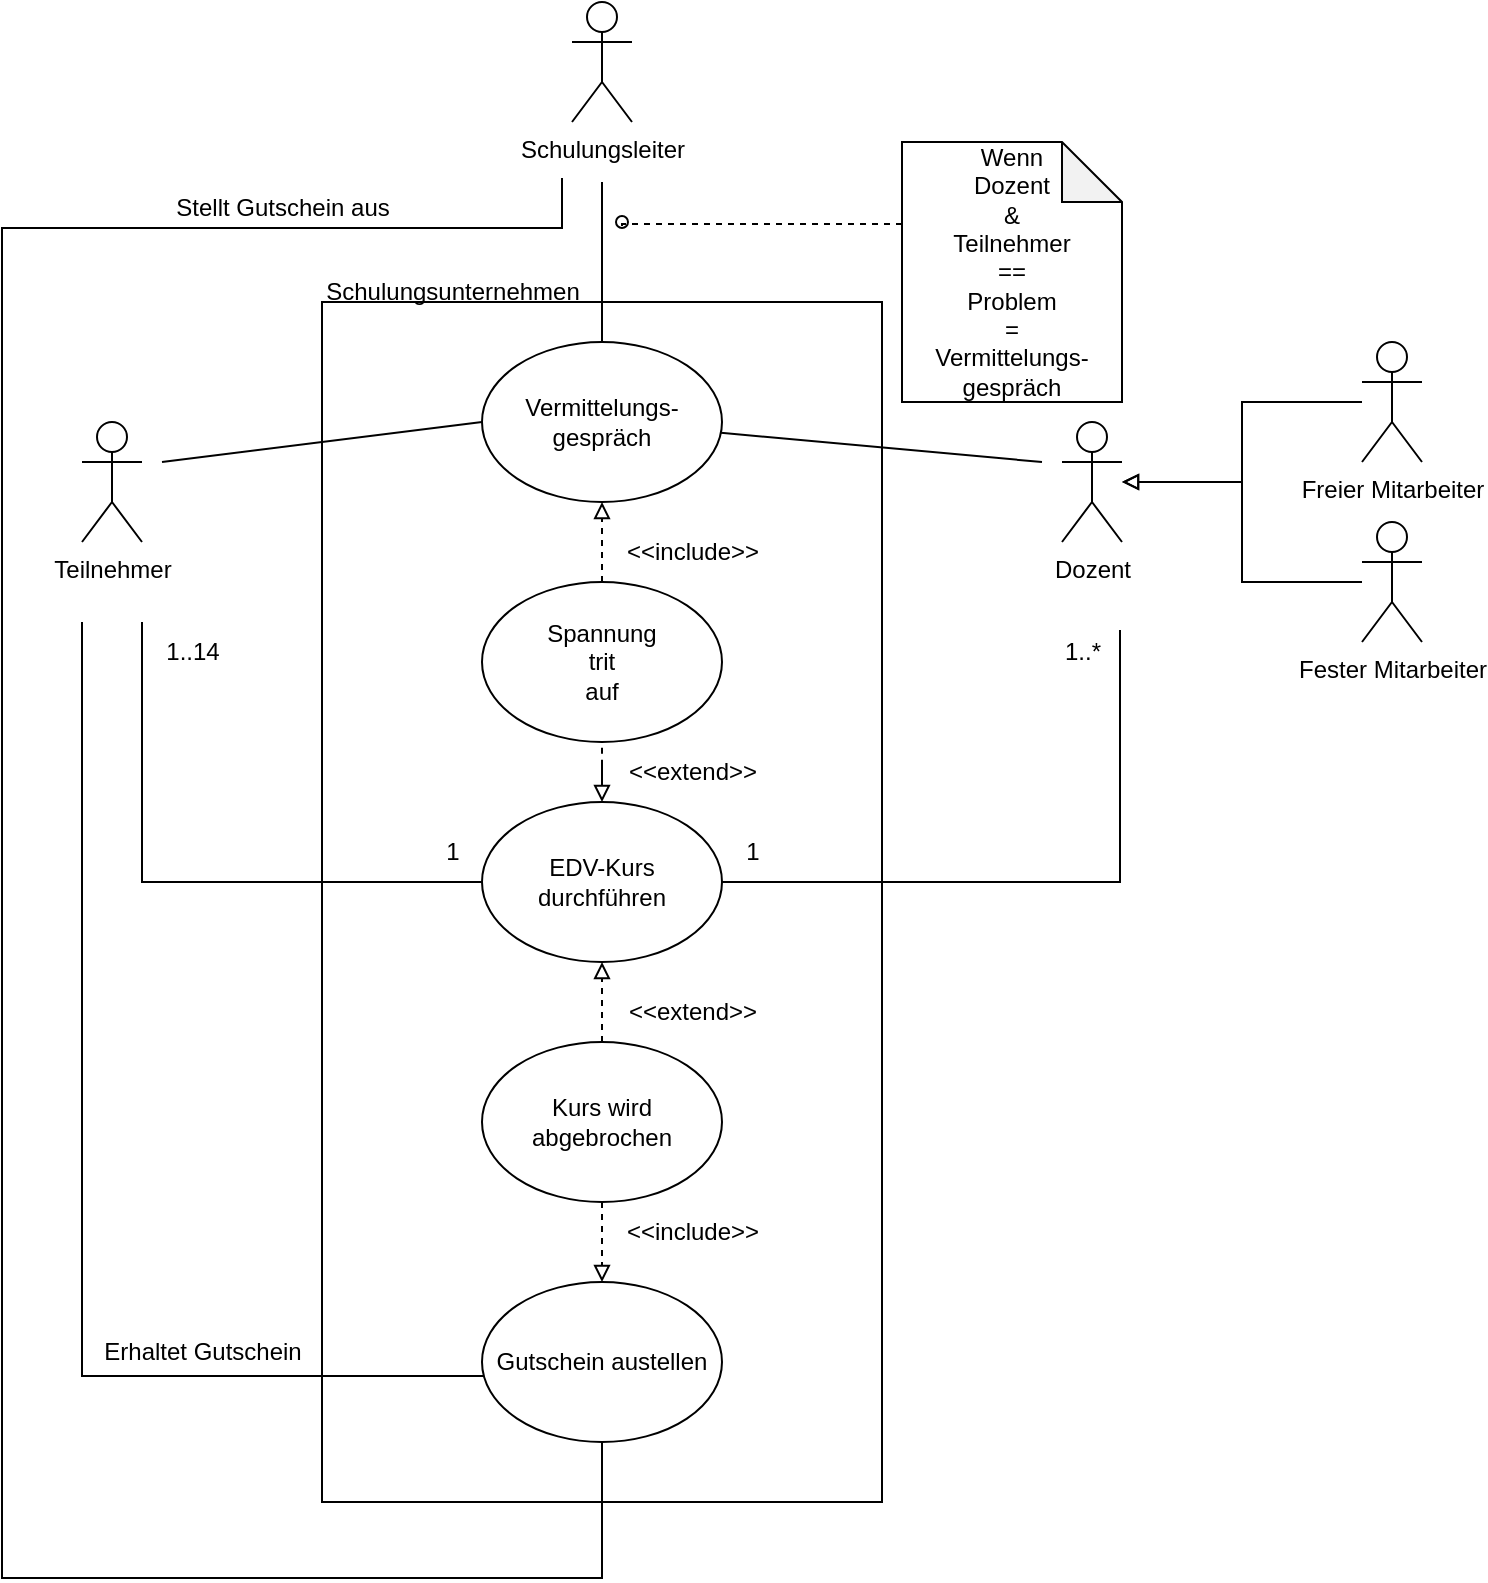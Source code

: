 <mxfile version="26.2.2">
  <diagram name="Seite-1" id="tFvE6uWdXmGtE_vvec56">
    <mxGraphModel dx="1428" dy="841" grid="1" gridSize="10" guides="1" tooltips="1" connect="1" arrows="1" fold="1" page="1" pageScale="1" pageWidth="827" pageHeight="1169" math="0" shadow="0">
      <root>
        <mxCell id="0" />
        <mxCell id="1" parent="0" />
        <mxCell id="Bf_O7aMc9Swu7spx9I1D-1" value="" style="rounded=0;whiteSpace=wrap;html=1;" parent="1" vertex="1">
          <mxGeometry x="200" y="160" width="280" height="600" as="geometry" />
        </mxCell>
        <mxCell id="Bf_O7aMc9Swu7spx9I1D-2" value="Schulungsunternehmen" style="text;html=1;align=center;verticalAlign=middle;resizable=0;points=[];autosize=1;strokeColor=none;fillColor=none;" parent="1" vertex="1">
          <mxGeometry x="190" y="140" width="150" height="30" as="geometry" />
        </mxCell>
        <mxCell id="x_43OS3zkEj_-1r4inC5-7" style="edgeStyle=orthogonalEdgeStyle;rounded=0;orthogonalLoop=1;jettySize=auto;html=1;entryX=0.5;entryY=1;entryDx=0;entryDy=0;dashed=1;endArrow=none;startFill=0;endFill=0;startArrow=block;" edge="1" parent="1" source="Bf_O7aMc9Swu7spx9I1D-3" target="x_43OS3zkEj_-1r4inC5-6">
          <mxGeometry relative="1" as="geometry" />
        </mxCell>
        <mxCell id="Bf_O7aMc9Swu7spx9I1D-3" value="EDV-Kurs&lt;div&gt;durchführen&lt;/div&gt;" style="ellipse;whiteSpace=wrap;html=1;" parent="1" vertex="1">
          <mxGeometry x="280" y="410" width="120" height="80" as="geometry" />
        </mxCell>
        <mxCell id="Bf_O7aMc9Swu7spx9I1D-4" value="1..14" style="text;html=1;align=center;verticalAlign=middle;resizable=0;points=[];autosize=1;strokeColor=none;fillColor=none;" parent="1" vertex="1">
          <mxGeometry x="110" y="320" width="50" height="30" as="geometry" />
        </mxCell>
        <mxCell id="Bf_O7aMc9Swu7spx9I1D-9" style="edgeStyle=orthogonalEdgeStyle;rounded=0;orthogonalLoop=1;jettySize=auto;html=1;entryX=0;entryY=0.5;entryDx=0;entryDy=0;endArrow=none;startFill=0;" parent="1" target="Bf_O7aMc9Swu7spx9I1D-3" edge="1">
          <mxGeometry relative="1" as="geometry">
            <mxPoint x="110" y="320" as="sourcePoint" />
            <Array as="points">
              <mxPoint x="110" y="450" />
            </Array>
          </mxGeometry>
        </mxCell>
        <mxCell id="Bf_O7aMc9Swu7spx9I1D-15" style="rounded=0;orthogonalLoop=1;jettySize=auto;html=1;endArrow=none;startFill=0;startArrow=none;entryX=0;entryY=0.5;entryDx=0;entryDy=0;" parent="1" target="Bf_O7aMc9Swu7spx9I1D-8" edge="1">
          <mxGeometry relative="1" as="geometry">
            <mxPoint x="120" y="240" as="sourcePoint" />
            <mxPoint x="320" y="100" as="targetPoint" />
          </mxGeometry>
        </mxCell>
        <mxCell id="Bf_O7aMc9Swu7spx9I1D-5" value="Teilnehmer" style="shape=umlActor;verticalLabelPosition=bottom;verticalAlign=top;html=1;outlineConnect=0;" parent="1" vertex="1">
          <mxGeometry x="80" y="220" width="30" height="60" as="geometry" />
        </mxCell>
        <mxCell id="Bf_O7aMc9Swu7spx9I1D-11" style="edgeStyle=orthogonalEdgeStyle;rounded=0;orthogonalLoop=1;jettySize=auto;html=1;entryX=1;entryY=0.5;entryDx=0;entryDy=0;endArrow=none;startFill=0;" parent="1" target="Bf_O7aMc9Swu7spx9I1D-3" edge="1">
          <mxGeometry relative="1" as="geometry">
            <mxPoint x="535" y="540" as="targetPoint" />
            <mxPoint x="599" y="324" as="sourcePoint" />
            <Array as="points">
              <mxPoint x="599" y="450" />
            </Array>
          </mxGeometry>
        </mxCell>
        <mxCell id="Bf_O7aMc9Swu7spx9I1D-16" style="rounded=0;orthogonalLoop=1;jettySize=auto;html=1;endArrow=none;startFill=0;endFill=0;startArrow=none;" parent="1" target="Bf_O7aMc9Swu7spx9I1D-8" edge="1">
          <mxGeometry relative="1" as="geometry">
            <mxPoint x="560" y="240" as="sourcePoint" />
            <mxPoint x="360" y="100" as="targetPoint" />
          </mxGeometry>
        </mxCell>
        <mxCell id="Bf_O7aMc9Swu7spx9I1D-6" value="Dozent" style="shape=umlActor;verticalLabelPosition=bottom;verticalAlign=top;html=1;outlineConnect=0;" parent="1" vertex="1">
          <mxGeometry x="570" y="220" width="30" height="60" as="geometry" />
        </mxCell>
        <mxCell id="x_43OS3zkEj_-1r4inC5-17" style="edgeStyle=orthogonalEdgeStyle;rounded=0;orthogonalLoop=1;jettySize=auto;html=1;endArrow=none;startFill=0;" edge="1" parent="1">
          <mxGeometry relative="1" as="geometry">
            <mxPoint x="340" y="728" as="targetPoint" />
            <mxPoint x="320" y="100" as="sourcePoint" />
            <Array as="points">
              <mxPoint x="320" y="98" />
              <mxPoint x="320" y="123" />
              <mxPoint x="40" y="123" />
              <mxPoint x="40" y="798" />
              <mxPoint x="340" y="798" />
            </Array>
          </mxGeometry>
        </mxCell>
        <mxCell id="Bf_O7aMc9Swu7spx9I1D-7" value="Schulungsleiter" style="shape=umlActor;verticalLabelPosition=bottom;verticalAlign=top;html=1;outlineConnect=0;" parent="1" vertex="1">
          <mxGeometry x="325" y="10" width="30" height="60" as="geometry" />
        </mxCell>
        <mxCell id="Bf_O7aMc9Swu7spx9I1D-17" style="edgeStyle=orthogonalEdgeStyle;rounded=0;orthogonalLoop=1;jettySize=auto;html=1;endArrow=none;startFill=0;endFill=0;startArrow=none;" parent="1" source="Bf_O7aMc9Swu7spx9I1D-8" edge="1">
          <mxGeometry relative="1" as="geometry">
            <mxPoint x="340" y="100" as="targetPoint" />
          </mxGeometry>
        </mxCell>
        <mxCell id="Bf_O7aMc9Swu7spx9I1D-8" value="Vermittelungs-&lt;div&gt;gespräch&lt;/div&gt;" style="ellipse;whiteSpace=wrap;html=1;" parent="1" vertex="1">
          <mxGeometry x="280" y="180" width="120" height="80" as="geometry" />
        </mxCell>
        <mxCell id="Bf_O7aMc9Swu7spx9I1D-10" value="1" style="text;html=1;align=center;verticalAlign=middle;resizable=0;points=[];autosize=1;strokeColor=none;fillColor=none;" parent="1" vertex="1">
          <mxGeometry x="250" y="420" width="30" height="30" as="geometry" />
        </mxCell>
        <mxCell id="Bf_O7aMc9Swu7spx9I1D-12" value="1" style="text;html=1;align=center;verticalAlign=middle;resizable=0;points=[];autosize=1;strokeColor=none;fillColor=none;" parent="1" vertex="1">
          <mxGeometry x="400" y="420" width="30" height="30" as="geometry" />
        </mxCell>
        <mxCell id="Bf_O7aMc9Swu7spx9I1D-13" value="1..*" style="text;html=1;align=center;verticalAlign=middle;resizable=0;points=[];autosize=1;strokeColor=none;fillColor=none;" parent="1" vertex="1">
          <mxGeometry x="560" y="320" width="40" height="30" as="geometry" />
        </mxCell>
        <mxCell id="Bf_O7aMc9Swu7spx9I1D-19" style="edgeStyle=orthogonalEdgeStyle;rounded=0;orthogonalLoop=1;jettySize=auto;html=1;endArrow=block;startFill=0;startArrow=none;endFill=0;dashed=1;" parent="1" source="Bf_O7aMc9Swu7spx9I1D-18" target="Bf_O7aMc9Swu7spx9I1D-3" edge="1">
          <mxGeometry relative="1" as="geometry" />
        </mxCell>
        <mxCell id="Bf_O7aMc9Swu7spx9I1D-28" style="edgeStyle=orthogonalEdgeStyle;rounded=0;orthogonalLoop=1;jettySize=auto;html=1;endArrow=none;startFill=0;exitX=0.017;exitY=0.588;exitDx=0;exitDy=0;exitPerimeter=0;" parent="1" source="x_43OS3zkEj_-1r4inC5-13" edge="1">
          <mxGeometry relative="1" as="geometry">
            <mxPoint x="80" y="320" as="targetPoint" />
            <Array as="points">
              <mxPoint x="80" y="697" />
            </Array>
          </mxGeometry>
        </mxCell>
        <mxCell id="x_43OS3zkEj_-1r4inC5-14" style="edgeStyle=orthogonalEdgeStyle;rounded=0;orthogonalLoop=1;jettySize=auto;html=1;entryX=0.5;entryY=0;entryDx=0;entryDy=0;dashed=1;endArrow=block;endFill=0;" edge="1" parent="1" source="Bf_O7aMc9Swu7spx9I1D-18" target="x_43OS3zkEj_-1r4inC5-13">
          <mxGeometry relative="1" as="geometry" />
        </mxCell>
        <mxCell id="Bf_O7aMc9Swu7spx9I1D-18" value="Kurs wird&lt;div&gt;abgebrochen&lt;/div&gt;" style="ellipse;whiteSpace=wrap;html=1;" parent="1" vertex="1">
          <mxGeometry x="280" y="530" width="120" height="80" as="geometry" />
        </mxCell>
        <mxCell id="Bf_O7aMc9Swu7spx9I1D-24" value="&amp;lt;&amp;lt;extend&amp;gt;&amp;gt;" style="text;html=1;align=center;verticalAlign=middle;resizable=0;points=[];autosize=1;strokeColor=none;fillColor=none;" parent="1" vertex="1">
          <mxGeometry x="340" y="500" width="90" height="30" as="geometry" />
        </mxCell>
        <mxCell id="Bf_O7aMc9Swu7spx9I1D-27" style="edgeStyle=orthogonalEdgeStyle;rounded=0;orthogonalLoop=1;jettySize=auto;html=1;endArrow=oval;startFill=0;startArrow=none;endFill=0;dashed=1;" parent="1" edge="1">
          <mxGeometry relative="1" as="geometry">
            <mxPoint x="350" y="120" as="targetPoint" />
            <mxPoint x="490" y="121" as="sourcePoint" />
            <Array as="points">
              <mxPoint x="350" y="121" />
            </Array>
          </mxGeometry>
        </mxCell>
        <mxCell id="Bf_O7aMc9Swu7spx9I1D-26" value="Wenn&lt;div&gt;Dozent&lt;/div&gt;&lt;div&gt;&amp;amp;&lt;/div&gt;&lt;div&gt;Teilnehmer&lt;/div&gt;&lt;div&gt;==&lt;/div&gt;&lt;div&gt;Problem&lt;/div&gt;&lt;div&gt;=&lt;/div&gt;&lt;div&gt;Vermittelungs-&lt;div&gt;gespräch&lt;/div&gt;&lt;/div&gt;" style="shape=note;whiteSpace=wrap;html=1;backgroundOutline=1;darkOpacity=0.05;" parent="1" vertex="1">
          <mxGeometry x="490" y="80" width="110" height="130" as="geometry" />
        </mxCell>
        <mxCell id="x_43OS3zkEj_-1r4inC5-4" style="edgeStyle=orthogonalEdgeStyle;rounded=0;orthogonalLoop=1;jettySize=auto;html=1;endArrow=block;endFill=0;" edge="1" parent="1" source="x_43OS3zkEj_-1r4inC5-1" target="Bf_O7aMc9Swu7spx9I1D-6">
          <mxGeometry relative="1" as="geometry" />
        </mxCell>
        <mxCell id="x_43OS3zkEj_-1r4inC5-1" value="Fester Mitarbeiter" style="shape=umlActor;verticalLabelPosition=bottom;verticalAlign=top;html=1;outlineConnect=0;" vertex="1" parent="1">
          <mxGeometry x="720" y="270" width="30" height="60" as="geometry" />
        </mxCell>
        <mxCell id="x_43OS3zkEj_-1r4inC5-5" style="edgeStyle=orthogonalEdgeStyle;rounded=0;orthogonalLoop=1;jettySize=auto;html=1;endArrow=block;endFill=0;" edge="1" parent="1" source="x_43OS3zkEj_-1r4inC5-2" target="Bf_O7aMc9Swu7spx9I1D-6">
          <mxGeometry relative="1" as="geometry" />
        </mxCell>
        <mxCell id="x_43OS3zkEj_-1r4inC5-2" value="Freier Mitarbeiter" style="shape=umlActor;verticalLabelPosition=bottom;verticalAlign=top;html=1;outlineConnect=0;" vertex="1" parent="1">
          <mxGeometry x="720" y="180" width="30" height="60" as="geometry" />
        </mxCell>
        <mxCell id="x_43OS3zkEj_-1r4inC5-9" style="edgeStyle=orthogonalEdgeStyle;rounded=0;orthogonalLoop=1;jettySize=auto;html=1;entryX=0.5;entryY=1;entryDx=0;entryDy=0;dashed=1;endArrow=block;endFill=0;" edge="1" parent="1" source="x_43OS3zkEj_-1r4inC5-6" target="Bf_O7aMc9Swu7spx9I1D-8">
          <mxGeometry relative="1" as="geometry" />
        </mxCell>
        <mxCell id="x_43OS3zkEj_-1r4inC5-6" value="Spannung&lt;div&gt;trit&lt;/div&gt;&lt;div&gt;auf&lt;/div&gt;" style="ellipse;whiteSpace=wrap;html=1;" vertex="1" parent="1">
          <mxGeometry x="280" y="300" width="120" height="80" as="geometry" />
        </mxCell>
        <mxCell id="x_43OS3zkEj_-1r4inC5-8" value="&amp;lt;&amp;lt;extend&amp;gt;&amp;gt;" style="text;html=1;align=center;verticalAlign=middle;resizable=0;points=[];autosize=1;strokeColor=none;fillColor=none;" vertex="1" parent="1">
          <mxGeometry x="340" y="380" width="90" height="30" as="geometry" />
        </mxCell>
        <mxCell id="x_43OS3zkEj_-1r4inC5-10" value="&amp;lt;&amp;lt;include&amp;gt;&amp;gt;" style="text;html=1;align=center;verticalAlign=middle;resizable=0;points=[];autosize=1;strokeColor=none;fillColor=none;" vertex="1" parent="1">
          <mxGeometry x="340" y="270" width="90" height="30" as="geometry" />
        </mxCell>
        <mxCell id="x_43OS3zkEj_-1r4inC5-13" value="Gutschein austellen" style="ellipse;whiteSpace=wrap;html=1;" vertex="1" parent="1">
          <mxGeometry x="280" y="650" width="120" height="80" as="geometry" />
        </mxCell>
        <mxCell id="x_43OS3zkEj_-1r4inC5-16" value="&amp;lt;&amp;lt;include&amp;gt;&amp;gt;" style="text;html=1;align=center;verticalAlign=middle;resizable=0;points=[];autosize=1;strokeColor=none;fillColor=none;" vertex="1" parent="1">
          <mxGeometry x="340" y="610" width="90" height="30" as="geometry" />
        </mxCell>
        <mxCell id="x_43OS3zkEj_-1r4inC5-19" value="Stellt Gutschein aus" style="text;html=1;align=center;verticalAlign=middle;resizable=0;points=[];autosize=1;strokeColor=none;fillColor=none;" vertex="1" parent="1">
          <mxGeometry x="115" y="98" width="130" height="30" as="geometry" />
        </mxCell>
        <mxCell id="x_43OS3zkEj_-1r4inC5-20" value="Erhaltet Gutschein" style="text;html=1;align=center;verticalAlign=middle;resizable=0;points=[];autosize=1;strokeColor=none;fillColor=none;" vertex="1" parent="1">
          <mxGeometry x="80" y="670" width="120" height="30" as="geometry" />
        </mxCell>
      </root>
    </mxGraphModel>
  </diagram>
</mxfile>
